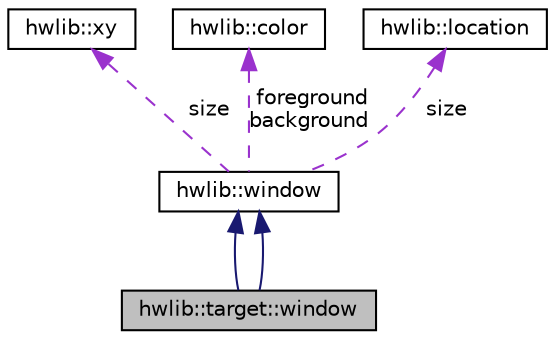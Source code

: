 digraph "hwlib::target::window"
{
  edge [fontname="Helvetica",fontsize="10",labelfontname="Helvetica",labelfontsize="10"];
  node [fontname="Helvetica",fontsize="10",shape=record];
  Node2 [label="hwlib::target::window",height=0.2,width=0.4,color="black", fillcolor="grey75", style="filled", fontcolor="black"];
  Node3 -> Node2 [dir="back",color="midnightblue",fontsize="10",style="solid"];
  Node3 [label="hwlib::window",height=0.2,width=0.4,color="black", fillcolor="white", style="filled",URL="$classhwlib_1_1window.html",tooltip="a graphics window "];
  Node4 -> Node3 [dir="back",color="darkorchid3",fontsize="10",style="dashed",label=" size" ];
  Node4 [label="hwlib::xy",height=0.2,width=0.4,color="black", fillcolor="white", style="filled",URL="$classhwlib_1_1xy.html"];
  Node5 -> Node3 [dir="back",color="darkorchid3",fontsize="10",style="dashed",label=" foreground\nbackground" ];
  Node5 [label="hwlib::color",height=0.2,width=0.4,color="black", fillcolor="white", style="filled",URL="$classhwlib_1_1color.html",tooltip="graphics color "];
  Node6 -> Node3 [dir="back",color="darkorchid3",fontsize="10",style="dashed",label=" size" ];
  Node6 [label="hwlib::location",height=0.2,width=0.4,color="black", fillcolor="white", style="filled",URL="$classhwlib_1_1location.html",tooltip="a pixel coordinate "];
  Node3 -> Node2 [dir="back",color="midnightblue",fontsize="10",style="solid"];
}
